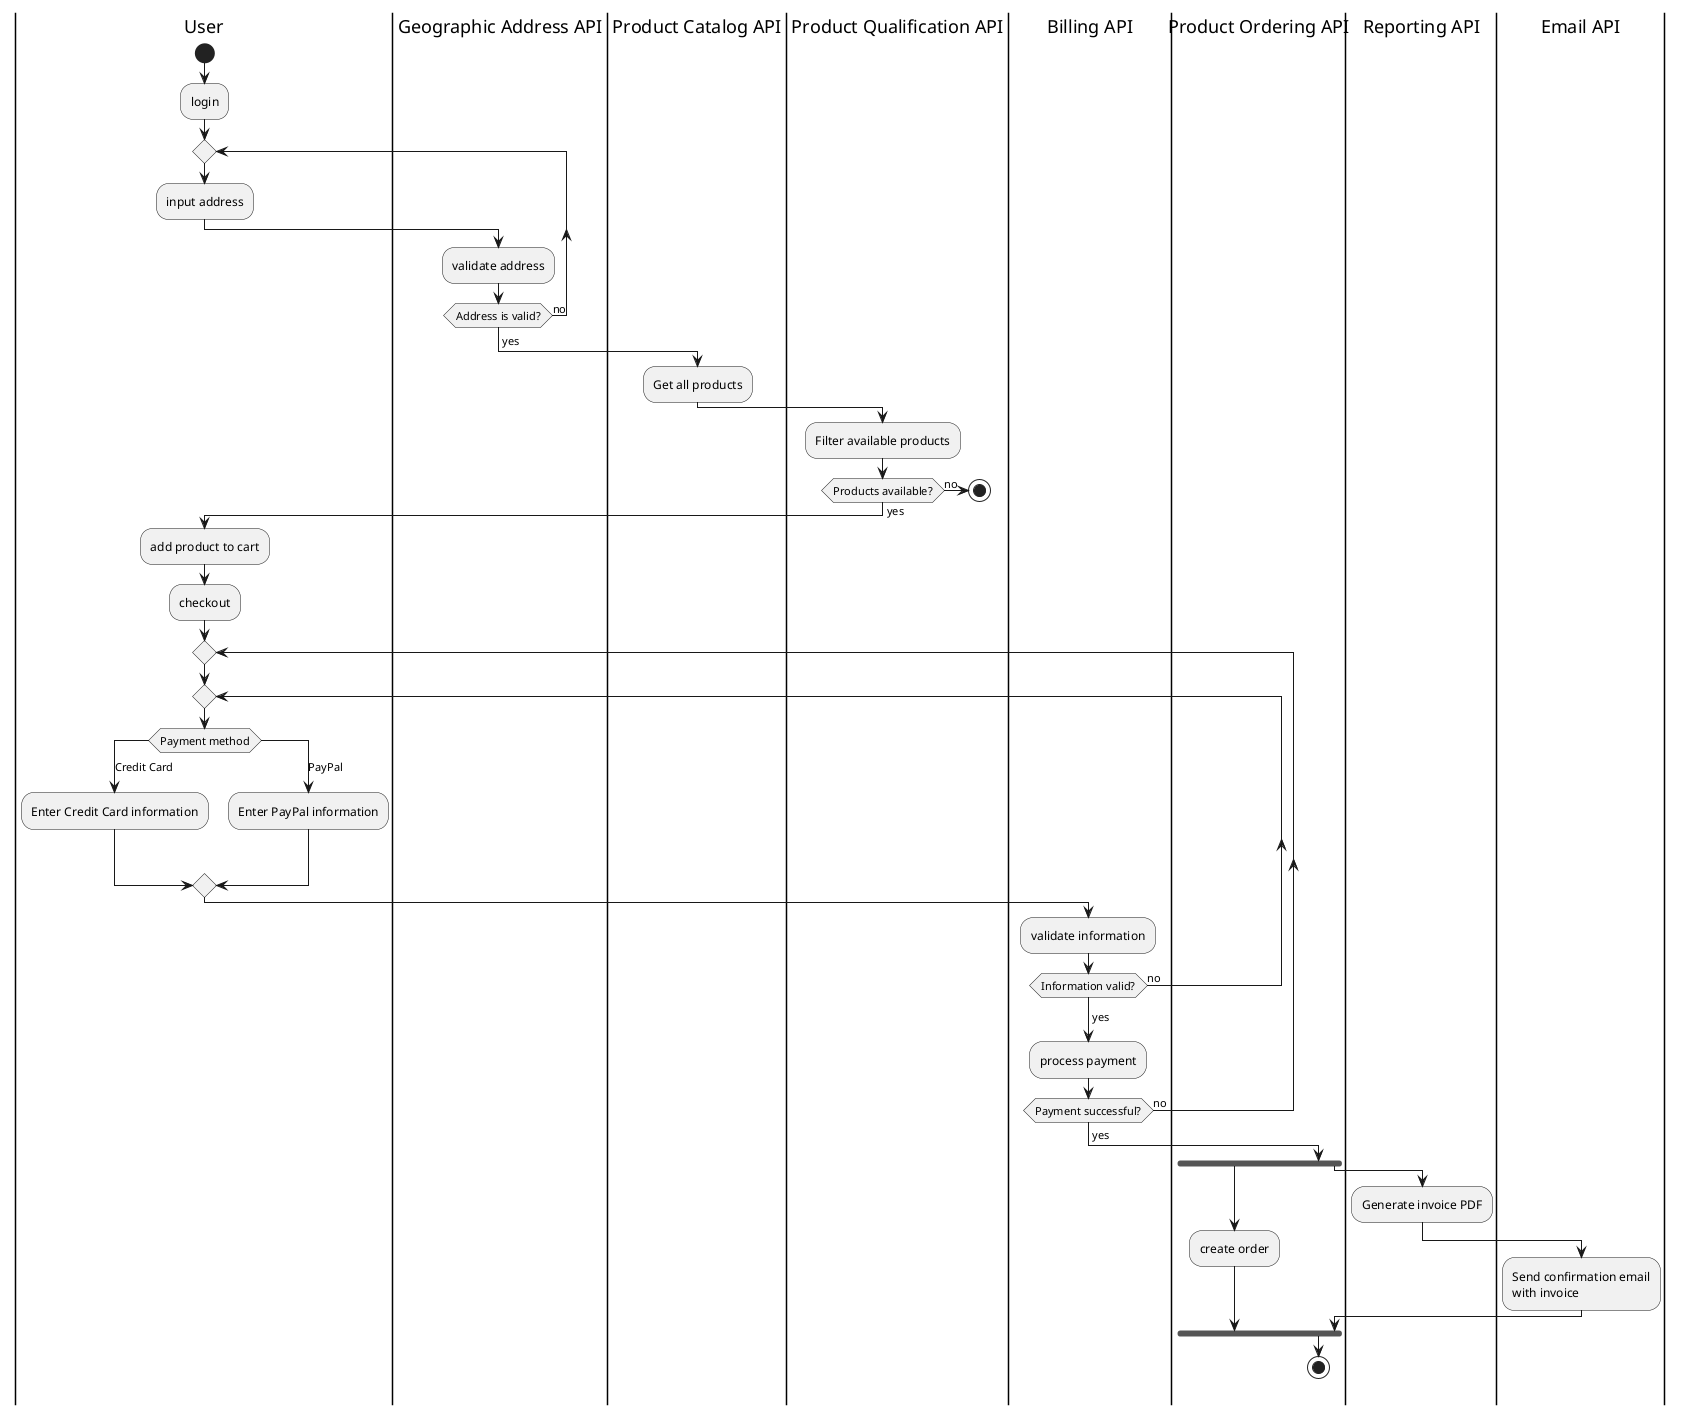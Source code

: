 @startuml

|User|
start
:login;
repeat
:input address;
|Geographic Address API|
:validate address;
repeat while (Address is valid?) is (no)
-> yes;
|Product Catalog API|
:Get all products;
|Product Qualification API|
:Filter available products;
if (Products available?) then (yes)
    |User|
    :add product to cart;
    :checkout;
    repeat
    repeat
    switch (Payment method)
    case (Credit Card)
        :Enter Credit Card information;
    case (PayPal)
        |User|
        :Enter PayPal information;
    endswitch
    |Billing API|
    :validate information;
     repeat while (Information valid?) is (no)
     -> yes;
    :process payment;
    repeat while (Payment successful?) is (no)
    -> yes;
     |Product Ordering API|
    fork
       |Product Ordering API|
       :create order;
    fork again
        |Reporting API|
        :Generate invoice PDF;
        |Email API|
        :Send confirmation email\nwith invoice;
    |Product Ordering API|
    end fork
    |Product Ordering API|
    stop
    else (no)
        |Product Qualification API|
        stop
endif

@enduml